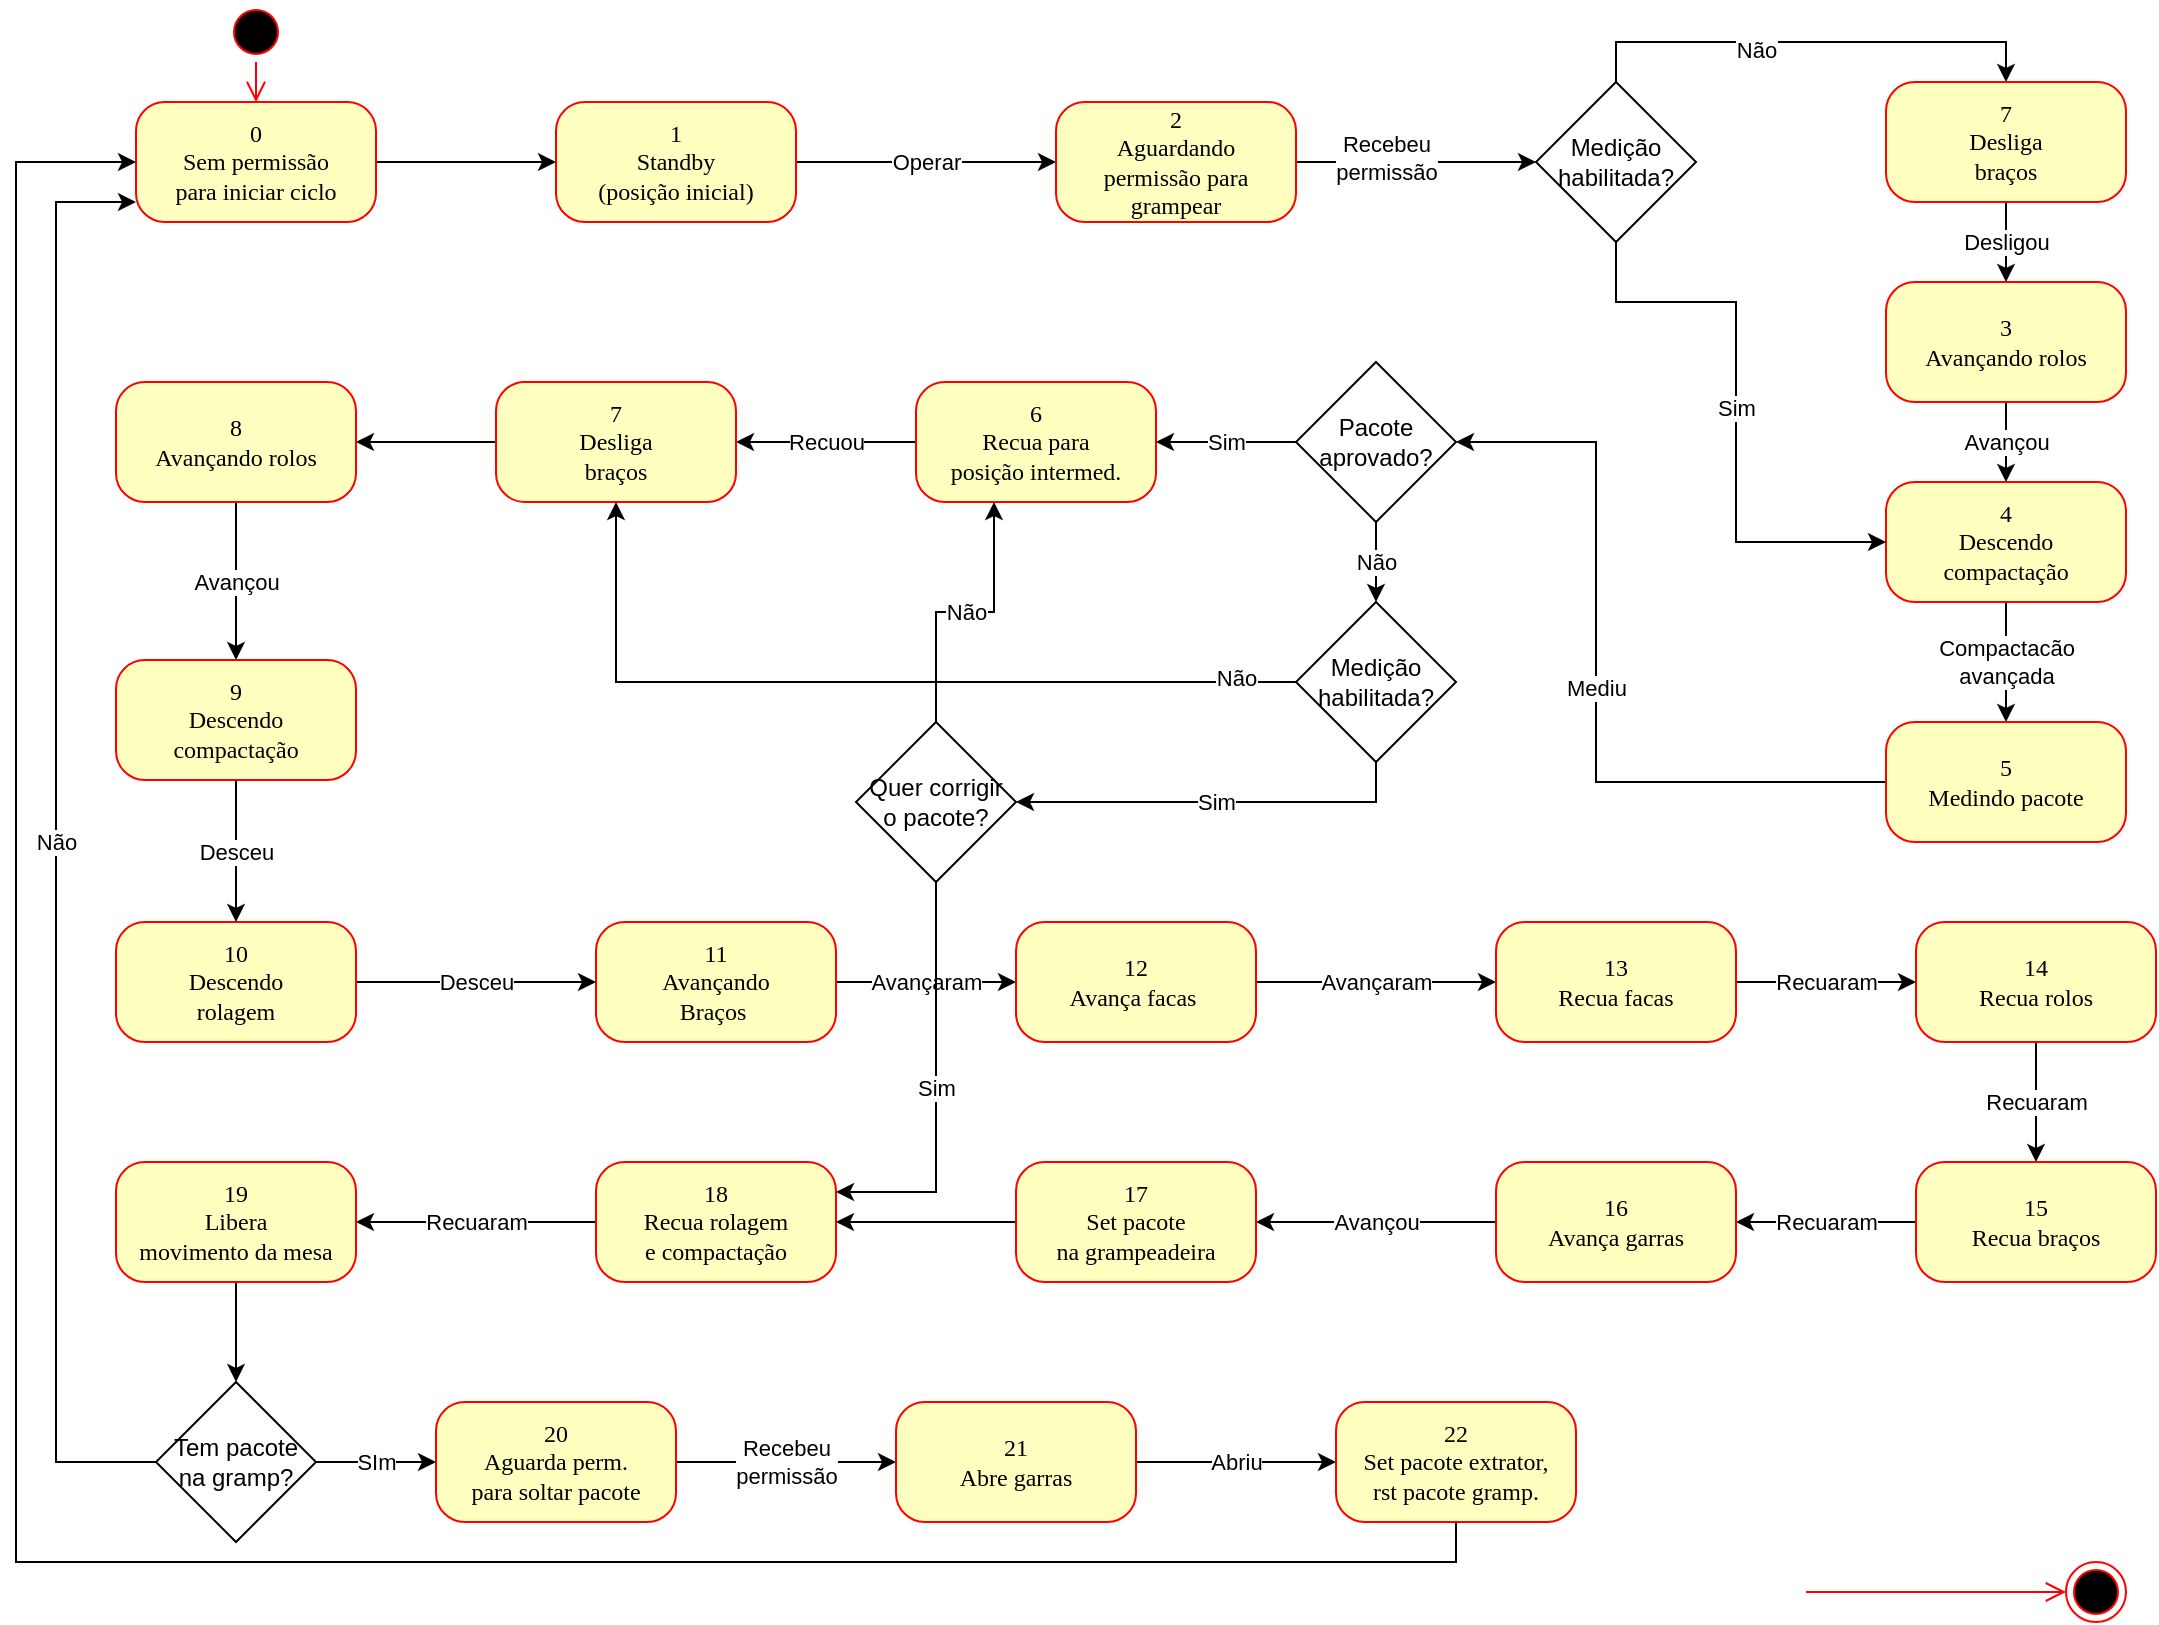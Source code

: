 <mxfile version="20.4.1" type="github">
  <diagram name="Page-1" id="58cdce13-f638-feb5-8d6f-7d28b1aa9fa0">
    <mxGraphModel dx="1221" dy="681" grid="1" gridSize="10" guides="1" tooltips="1" connect="1" arrows="1" fold="1" page="1" pageScale="1" pageWidth="1100" pageHeight="850" background="none" math="0" shadow="0">
      <root>
        <mxCell id="0" />
        <mxCell id="1" parent="0" />
        <mxCell id="382b91b5511bd0f7-1" value="" style="ellipse;html=1;shape=startState;fillColor=#000000;strokeColor=#ff0000;rounded=1;shadow=0;comic=0;labelBackgroundColor=none;fontFamily=Verdana;fontSize=12;fontColor=#000000;align=center;direction=south;" parent="1" vertex="1">
          <mxGeometry x="115" y="10" width="30" height="30" as="geometry" />
        </mxCell>
        <mxCell id="jQokinDUlVYAcxLV8BET-2" value="Operar" style="edgeStyle=orthogonalEdgeStyle;rounded=0;orthogonalLoop=1;jettySize=auto;html=1;entryX=0;entryY=0.5;entryDx=0;entryDy=0;startArrow=none;" parent="1" target="jQokinDUlVYAcxLV8BET-1" edge="1" source="382b91b5511bd0f7-6">
          <mxGeometry relative="1" as="geometry">
            <mxPoint x="300" y="91" as="sourcePoint" />
            <mxPoint x="440" y="91" as="targetPoint" />
          </mxGeometry>
        </mxCell>
        <mxCell id="2a3bc250acf0617d-9" style="edgeStyle=orthogonalEdgeStyle;html=1;labelBackgroundColor=none;endArrow=open;endSize=8;strokeColor=#ff0000;fontFamily=Verdana;fontSize=12;align=left;entryX=0.5;entryY=0;entryDx=0;entryDy=0;" parent="1" source="382b91b5511bd0f7-1" target="s9oWyH8iMVD2X-oMLR95-56" edge="1">
          <mxGeometry relative="1" as="geometry" />
        </mxCell>
        <mxCell id="s9oWyH8iMVD2X-oMLR95-69" value="" style="edgeStyle=orthogonalEdgeStyle;rounded=0;orthogonalLoop=1;jettySize=auto;html=1;" edge="1" parent="1" source="jQokinDUlVYAcxLV8BET-1" target="s9oWyH8iMVD2X-oMLR95-66">
          <mxGeometry relative="1" as="geometry" />
        </mxCell>
        <mxCell id="s9oWyH8iMVD2X-oMLR95-70" value="Recebeu&lt;br&gt;permissão" style="edgeLabel;html=1;align=center;verticalAlign=middle;resizable=0;points=[];" vertex="1" connectable="0" parent="s9oWyH8iMVD2X-oMLR95-69">
          <mxGeometry x="-0.26" y="2" relative="1" as="geometry">
            <mxPoint as="offset" />
          </mxGeometry>
        </mxCell>
        <mxCell id="jQokinDUlVYAcxLV8BET-1" value="2&lt;br&gt;Aguardando&lt;br&gt;permissão para&lt;br&gt;grampear" style="rounded=1;whiteSpace=wrap;html=1;arcSize=24;fillColor=#ffffc0;strokeColor=#ff0000;shadow=0;comic=0;labelBackgroundColor=none;fontFamily=Verdana;fontSize=12;fontColor=#000000;align=center;" parent="1" vertex="1">
          <mxGeometry x="530" y="60" width="120" height="60" as="geometry" />
        </mxCell>
        <mxCell id="jQokinDUlVYAcxLV8BET-8" value="Compactacão&lt;br&gt;avançada" style="edgeStyle=orthogonalEdgeStyle;rounded=0;orthogonalLoop=1;jettySize=auto;html=1;exitX=0.5;exitY=1;exitDx=0;exitDy=0;entryX=0.5;entryY=0;entryDx=0;entryDy=0;" parent="1" source="jQokinDUlVYAcxLV8BET-3" target="jQokinDUlVYAcxLV8BET-7" edge="1">
          <mxGeometry relative="1" as="geometry" />
        </mxCell>
        <mxCell id="jQokinDUlVYAcxLV8BET-3" value="4&lt;br&gt;Descendo&lt;br&gt;compactação" style="rounded=1;whiteSpace=wrap;html=1;arcSize=24;fillColor=#ffffc0;strokeColor=#ff0000;shadow=0;comic=0;labelBackgroundColor=none;fontFamily=Verdana;fontSize=12;fontColor=#000000;align=center;" parent="1" vertex="1">
          <mxGeometry x="945" y="250" width="120" height="60" as="geometry" />
        </mxCell>
        <mxCell id="s9oWyH8iMVD2X-oMLR95-13" value="Mediu" style="edgeStyle=orthogonalEdgeStyle;rounded=0;orthogonalLoop=1;jettySize=auto;html=1;" edge="1" parent="1" source="jQokinDUlVYAcxLV8BET-7" target="s9oWyH8iMVD2X-oMLR95-12">
          <mxGeometry relative="1" as="geometry">
            <Array as="points">
              <mxPoint x="800" y="400" />
              <mxPoint x="800" y="230" />
            </Array>
          </mxGeometry>
        </mxCell>
        <mxCell id="jQokinDUlVYAcxLV8BET-7" value="5&lt;br&gt;Medindo pacote" style="rounded=1;whiteSpace=wrap;html=1;arcSize=24;fillColor=#ffffc0;strokeColor=#ff0000;shadow=0;comic=0;labelBackgroundColor=none;fontFamily=Verdana;fontSize=12;fontColor=#000000;align=center;" parent="1" vertex="1">
          <mxGeometry x="945" y="370" width="120" height="60" as="geometry" />
        </mxCell>
        <mxCell id="s9oWyH8iMVD2X-oMLR95-27" value="Avançaram" style="edgeStyle=orthogonalEdgeStyle;rounded=0;orthogonalLoop=1;jettySize=auto;html=1;" edge="1" parent="1" source="jQokinDUlVYAcxLV8BET-9" target="s9oWyH8iMVD2X-oMLR95-26">
          <mxGeometry relative="1" as="geometry" />
        </mxCell>
        <mxCell id="jQokinDUlVYAcxLV8BET-9" value="11&lt;br&gt;Avançando&lt;br&gt;Braços&amp;nbsp;" style="rounded=1;whiteSpace=wrap;html=1;arcSize=24;fillColor=#ffffc0;strokeColor=#ff0000;shadow=0;comic=0;labelBackgroundColor=none;fontFamily=Verdana;fontSize=12;fontColor=#000000;align=center;" parent="1" vertex="1">
          <mxGeometry x="300" y="470" width="120" height="60" as="geometry" />
        </mxCell>
        <mxCell id="jQokinDUlVYAcxLV8BET-14" value="Recuou" style="edgeStyle=orthogonalEdgeStyle;rounded=0;orthogonalLoop=1;jettySize=auto;html=1;" parent="1" source="jQokinDUlVYAcxLV8BET-11" target="jQokinDUlVYAcxLV8BET-13" edge="1">
          <mxGeometry relative="1" as="geometry">
            <Array as="points">
              <mxPoint x="420" y="230" />
              <mxPoint x="420" y="230" />
            </Array>
          </mxGeometry>
        </mxCell>
        <mxCell id="jQokinDUlVYAcxLV8BET-11" value="6&lt;br&gt;Recua para&lt;br&gt;posição intermed." style="rounded=1;whiteSpace=wrap;html=1;arcSize=24;fillColor=#ffffc0;strokeColor=#ff0000;shadow=0;comic=0;labelBackgroundColor=none;fontFamily=Verdana;fontSize=12;fontColor=#000000;align=center;" parent="1" vertex="1">
          <mxGeometry x="460" y="200" width="120" height="60" as="geometry" />
        </mxCell>
        <mxCell id="s9oWyH8iMVD2X-oMLR95-23" value="Avançou" style="edgeStyle=orthogonalEdgeStyle;rounded=0;orthogonalLoop=1;jettySize=auto;html=1;startArrow=none;" edge="1" parent="1" source="s9oWyH8iMVD2X-oMLR95-74" target="s9oWyH8iMVD2X-oMLR95-22">
          <mxGeometry relative="1" as="geometry" />
        </mxCell>
        <mxCell id="s9oWyH8iMVD2X-oMLR95-76" value="" style="edgeStyle=orthogonalEdgeStyle;rounded=0;orthogonalLoop=1;jettySize=auto;html=1;" edge="1" parent="1" source="jQokinDUlVYAcxLV8BET-13" target="s9oWyH8iMVD2X-oMLR95-74">
          <mxGeometry relative="1" as="geometry" />
        </mxCell>
        <mxCell id="jQokinDUlVYAcxLV8BET-13" value="7&lt;br&gt;Desliga&lt;br&gt;braços" style="rounded=1;whiteSpace=wrap;html=1;arcSize=24;fillColor=#ffffc0;strokeColor=#ff0000;shadow=0;comic=0;labelBackgroundColor=none;fontFamily=Verdana;fontSize=12;fontColor=#000000;align=center;" parent="1" vertex="1">
          <mxGeometry x="250" y="200" width="120" height="60" as="geometry" />
        </mxCell>
        <mxCell id="s9oWyH8iMVD2X-oMLR95-25" value="Desceu" style="edgeStyle=orthogonalEdgeStyle;rounded=0;orthogonalLoop=1;jettySize=auto;html=1;" edge="1" parent="1" source="s9oWyH8iMVD2X-oMLR95-5" target="jQokinDUlVYAcxLV8BET-9">
          <mxGeometry relative="1" as="geometry" />
        </mxCell>
        <mxCell id="s9oWyH8iMVD2X-oMLR95-5" value="10&lt;br&gt;Descendo&lt;br&gt;rolagem" style="rounded=1;whiteSpace=wrap;html=1;arcSize=24;fillColor=#ffffc0;strokeColor=#ff0000;shadow=0;comic=0;labelBackgroundColor=none;fontFamily=Verdana;fontSize=12;fontColor=#000000;align=center;" vertex="1" parent="1">
          <mxGeometry x="60" y="470" width="120" height="60" as="geometry" />
        </mxCell>
        <mxCell id="s9oWyH8iMVD2X-oMLR95-18" value="Avançou" style="edgeStyle=orthogonalEdgeStyle;rounded=0;orthogonalLoop=1;jettySize=auto;html=1;" edge="1" parent="1" source="s9oWyH8iMVD2X-oMLR95-7" target="jQokinDUlVYAcxLV8BET-3">
          <mxGeometry relative="1" as="geometry" />
        </mxCell>
        <mxCell id="s9oWyH8iMVD2X-oMLR95-7" value="3&lt;br&gt;Avançando rolos" style="rounded=1;whiteSpace=wrap;html=1;arcSize=24;fillColor=#ffffc0;strokeColor=#ff0000;shadow=0;comic=0;labelBackgroundColor=none;fontFamily=Verdana;fontSize=12;fontColor=#000000;align=center;" vertex="1" parent="1">
          <mxGeometry x="945" y="150" width="120" height="60" as="geometry" />
        </mxCell>
        <mxCell id="s9oWyH8iMVD2X-oMLR95-20" value="Sim" style="edgeStyle=orthogonalEdgeStyle;rounded=0;orthogonalLoop=1;jettySize=auto;html=1;" edge="1" parent="1" source="s9oWyH8iMVD2X-oMLR95-12" target="jQokinDUlVYAcxLV8BET-11">
          <mxGeometry relative="1" as="geometry" />
        </mxCell>
        <mxCell id="s9oWyH8iMVD2X-oMLR95-94" value="Não" style="edgeStyle=orthogonalEdgeStyle;rounded=0;orthogonalLoop=1;jettySize=auto;html=1;" edge="1" parent="1" source="s9oWyH8iMVD2X-oMLR95-12" target="s9oWyH8iMVD2X-oMLR95-92">
          <mxGeometry relative="1" as="geometry" />
        </mxCell>
        <mxCell id="s9oWyH8iMVD2X-oMLR95-12" value="Pacote&lt;br&gt;aprovado?" style="rhombus;whiteSpace=wrap;html=1;" vertex="1" parent="1">
          <mxGeometry x="650" y="190" width="80" height="80" as="geometry" />
        </mxCell>
        <mxCell id="s9oWyH8iMVD2X-oMLR95-24" value="Desceu" style="edgeStyle=orthogonalEdgeStyle;rounded=0;orthogonalLoop=1;jettySize=auto;html=1;" edge="1" parent="1" source="s9oWyH8iMVD2X-oMLR95-22" target="s9oWyH8iMVD2X-oMLR95-5">
          <mxGeometry relative="1" as="geometry" />
        </mxCell>
        <mxCell id="s9oWyH8iMVD2X-oMLR95-22" value="9&lt;br&gt;Descendo&lt;br&gt;compactação" style="rounded=1;whiteSpace=wrap;html=1;arcSize=24;fillColor=#ffffc0;strokeColor=#ff0000;shadow=0;comic=0;labelBackgroundColor=none;fontFamily=Verdana;fontSize=12;fontColor=#000000;align=center;" vertex="1" parent="1">
          <mxGeometry x="60" y="339" width="120" height="60" as="geometry" />
        </mxCell>
        <mxCell id="s9oWyH8iMVD2X-oMLR95-29" value="Avançaram" style="edgeStyle=orthogonalEdgeStyle;rounded=0;orthogonalLoop=1;jettySize=auto;html=1;entryX=0;entryY=0.5;entryDx=0;entryDy=0;" edge="1" parent="1" source="s9oWyH8iMVD2X-oMLR95-26" target="s9oWyH8iMVD2X-oMLR95-30">
          <mxGeometry relative="1" as="geometry">
            <mxPoint x="730" y="500" as="targetPoint" />
          </mxGeometry>
        </mxCell>
        <mxCell id="s9oWyH8iMVD2X-oMLR95-26" value="12&lt;br&gt;Avança facas&amp;nbsp;" style="rounded=1;whiteSpace=wrap;html=1;arcSize=24;fillColor=#ffffc0;strokeColor=#ff0000;shadow=0;comic=0;labelBackgroundColor=none;fontFamily=Verdana;fontSize=12;fontColor=#000000;align=center;" vertex="1" parent="1">
          <mxGeometry x="510" y="470" width="120" height="60" as="geometry" />
        </mxCell>
        <mxCell id="s9oWyH8iMVD2X-oMLR95-40" value="Recuaram" style="edgeStyle=orthogonalEdgeStyle;rounded=0;orthogonalLoop=1;jettySize=auto;html=1;" edge="1" parent="1" source="s9oWyH8iMVD2X-oMLR95-30" target="s9oWyH8iMVD2X-oMLR95-32">
          <mxGeometry relative="1" as="geometry" />
        </mxCell>
        <mxCell id="s9oWyH8iMVD2X-oMLR95-30" value="13&lt;br&gt;Recua facas" style="rounded=1;whiteSpace=wrap;html=1;arcSize=24;fillColor=#ffffc0;strokeColor=#ff0000;shadow=0;comic=0;labelBackgroundColor=none;fontFamily=Verdana;fontSize=12;fontColor=#000000;align=center;" vertex="1" parent="1">
          <mxGeometry x="750" y="470" width="120" height="60" as="geometry" />
        </mxCell>
        <mxCell id="s9oWyH8iMVD2X-oMLR95-78" value="Recuaram" style="edgeStyle=orthogonalEdgeStyle;rounded=0;orthogonalLoop=1;jettySize=auto;html=1;" edge="1" parent="1" source="s9oWyH8iMVD2X-oMLR95-32" target="s9oWyH8iMVD2X-oMLR95-77">
          <mxGeometry relative="1" as="geometry" />
        </mxCell>
        <mxCell id="s9oWyH8iMVD2X-oMLR95-32" value="14&lt;br&gt;Recua rolos" style="rounded=1;whiteSpace=wrap;html=1;arcSize=24;fillColor=#ffffc0;strokeColor=#ff0000;shadow=0;comic=0;labelBackgroundColor=none;fontFamily=Verdana;fontSize=12;fontColor=#000000;align=center;" vertex="1" parent="1">
          <mxGeometry x="960" y="470" width="120" height="60" as="geometry" />
        </mxCell>
        <mxCell id="382b91b5511bd0f7-6" value="1&lt;br&gt;Standby&lt;br&gt;(posição inicial)" style="rounded=1;whiteSpace=wrap;html=1;arcSize=24;fillColor=#ffffc0;strokeColor=#ff0000;shadow=0;comic=0;labelBackgroundColor=none;fontFamily=Verdana;fontSize=12;fontColor=#000000;align=center;" parent="1" vertex="1">
          <mxGeometry x="280" y="60" width="120" height="60" as="geometry" />
        </mxCell>
        <mxCell id="s9oWyH8iMVD2X-oMLR95-58" value="" style="edgeStyle=orthogonalEdgeStyle;rounded=0;orthogonalLoop=1;jettySize=auto;html=1;" edge="1" parent="1" source="s9oWyH8iMVD2X-oMLR95-56" target="382b91b5511bd0f7-6">
          <mxGeometry relative="1" as="geometry" />
        </mxCell>
        <mxCell id="s9oWyH8iMVD2X-oMLR95-56" value="0&lt;br&gt;Sem permissão&lt;br&gt;para iniciar ciclo" style="rounded=1;whiteSpace=wrap;html=1;arcSize=24;fillColor=#ffffc0;strokeColor=#ff0000;shadow=0;comic=0;labelBackgroundColor=none;fontFamily=Verdana;fontSize=12;fontColor=#000000;align=center;" vertex="1" parent="1">
          <mxGeometry x="70" y="60" width="120" height="60" as="geometry" />
        </mxCell>
        <mxCell id="24f968d109e7d6b4-3" value="" style="ellipse;html=1;shape=endState;fillColor=#000000;strokeColor=#ff0000;rounded=1;shadow=0;comic=0;labelBackgroundColor=none;fontFamily=Verdana;fontSize=12;fontColor=#000000;align=center;" parent="1" vertex="1">
          <mxGeometry x="1035" y="790" width="30" height="30" as="geometry" />
        </mxCell>
        <mxCell id="3cde6dad864a17aa-12" style="edgeStyle=elbowEdgeStyle;html=1;labelBackgroundColor=none;endArrow=open;endSize=8;strokeColor=#ff0000;fontFamily=Verdana;fontSize=12;align=left;" parent="1" target="24f968d109e7d6b4-3" edge="1">
          <mxGeometry relative="1" as="geometry">
            <mxPoint x="905" y="805" as="sourcePoint" />
          </mxGeometry>
        </mxCell>
        <mxCell id="s9oWyH8iMVD2X-oMLR95-72" value="Sim" style="edgeStyle=orthogonalEdgeStyle;rounded=0;orthogonalLoop=1;jettySize=auto;html=1;exitX=0.5;exitY=1;exitDx=0;exitDy=0;entryX=0;entryY=0.5;entryDx=0;entryDy=0;" edge="1" parent="1" source="s9oWyH8iMVD2X-oMLR95-66" target="jQokinDUlVYAcxLV8BET-3">
          <mxGeometry relative="1" as="geometry">
            <Array as="points">
              <mxPoint x="810" y="160" />
              <mxPoint x="870" y="160" />
              <mxPoint x="870" y="280" />
            </Array>
          </mxGeometry>
        </mxCell>
        <mxCell id="s9oWyH8iMVD2X-oMLR95-134" style="edgeStyle=orthogonalEdgeStyle;rounded=0;orthogonalLoop=1;jettySize=auto;html=1;exitX=0.5;exitY=0;exitDx=0;exitDy=0;entryX=0.5;entryY=0;entryDx=0;entryDy=0;" edge="1" parent="1" source="s9oWyH8iMVD2X-oMLR95-66" target="s9oWyH8iMVD2X-oMLR95-130">
          <mxGeometry relative="1" as="geometry" />
        </mxCell>
        <mxCell id="s9oWyH8iMVD2X-oMLR95-135" value="Não" style="edgeLabel;html=1;align=center;verticalAlign=middle;resizable=0;points=[];" vertex="1" connectable="0" parent="s9oWyH8iMVD2X-oMLR95-134">
          <mxGeometry x="-0.246" y="-4" relative="1" as="geometry">
            <mxPoint x="1" as="offset" />
          </mxGeometry>
        </mxCell>
        <mxCell id="s9oWyH8iMVD2X-oMLR95-66" value="Medição&lt;br&gt;habilitada?" style="rhombus;whiteSpace=wrap;html=1;" vertex="1" parent="1">
          <mxGeometry x="770" y="50" width="80" height="80" as="geometry" />
        </mxCell>
        <mxCell id="s9oWyH8iMVD2X-oMLR95-74" value="8&lt;br&gt;Avançando rolos" style="rounded=1;whiteSpace=wrap;html=1;arcSize=24;fillColor=#ffffc0;strokeColor=#ff0000;shadow=0;comic=0;labelBackgroundColor=none;fontFamily=Verdana;fontSize=12;fontColor=#000000;align=center;" vertex="1" parent="1">
          <mxGeometry x="60" y="200" width="120" height="60" as="geometry" />
        </mxCell>
        <mxCell id="s9oWyH8iMVD2X-oMLR95-80" value="Recuaram" style="edgeStyle=orthogonalEdgeStyle;rounded=0;orthogonalLoop=1;jettySize=auto;html=1;entryX=1;entryY=0.5;entryDx=0;entryDy=0;" edge="1" parent="1" source="s9oWyH8iMVD2X-oMLR95-77" target="s9oWyH8iMVD2X-oMLR95-81">
          <mxGeometry relative="1" as="geometry" />
        </mxCell>
        <mxCell id="s9oWyH8iMVD2X-oMLR95-77" value="15&lt;br&gt;Recua braços" style="rounded=1;whiteSpace=wrap;html=1;arcSize=24;fillColor=#ffffc0;strokeColor=#ff0000;shadow=0;comic=0;labelBackgroundColor=none;fontFamily=Verdana;fontSize=12;fontColor=#000000;align=center;" vertex="1" parent="1">
          <mxGeometry x="960" y="590" width="120" height="60" as="geometry" />
        </mxCell>
        <mxCell id="s9oWyH8iMVD2X-oMLR95-107" value="Avançou" style="edgeStyle=orthogonalEdgeStyle;rounded=0;orthogonalLoop=1;jettySize=auto;html=1;" edge="1" parent="1" source="s9oWyH8iMVD2X-oMLR95-81" target="s9oWyH8iMVD2X-oMLR95-105">
          <mxGeometry relative="1" as="geometry" />
        </mxCell>
        <mxCell id="s9oWyH8iMVD2X-oMLR95-81" value="16&lt;br&gt;Avança garras" style="rounded=1;whiteSpace=wrap;html=1;arcSize=24;fillColor=#ffffc0;strokeColor=#ff0000;shadow=0;comic=0;labelBackgroundColor=none;fontFamily=Verdana;fontSize=12;fontColor=#000000;align=center;" vertex="1" parent="1">
          <mxGeometry x="750" y="590" width="120" height="60" as="geometry" />
        </mxCell>
        <mxCell id="s9oWyH8iMVD2X-oMLR95-86" value="Recuaram" style="edgeStyle=orthogonalEdgeStyle;rounded=0;orthogonalLoop=1;jettySize=auto;html=1;" edge="1" parent="1" source="s9oWyH8iMVD2X-oMLR95-83" target="s9oWyH8iMVD2X-oMLR95-85">
          <mxGeometry relative="1" as="geometry" />
        </mxCell>
        <mxCell id="s9oWyH8iMVD2X-oMLR95-83" value="18&lt;br&gt;Recua rolagem&lt;br&gt;e compactação" style="rounded=1;whiteSpace=wrap;html=1;arcSize=24;fillColor=#ffffc0;strokeColor=#ff0000;shadow=0;comic=0;labelBackgroundColor=none;fontFamily=Verdana;fontSize=12;fontColor=#000000;align=center;" vertex="1" parent="1">
          <mxGeometry x="300" y="590" width="120" height="60" as="geometry" />
        </mxCell>
        <mxCell id="s9oWyH8iMVD2X-oMLR95-116" value="" style="edgeStyle=orthogonalEdgeStyle;rounded=0;orthogonalLoop=1;jettySize=auto;html=1;" edge="1" parent="1" source="s9oWyH8iMVD2X-oMLR95-85" target="s9oWyH8iMVD2X-oMLR95-114">
          <mxGeometry relative="1" as="geometry" />
        </mxCell>
        <mxCell id="s9oWyH8iMVD2X-oMLR95-85" value="19&lt;br&gt;Libera&lt;br&gt;movimento da mesa" style="rounded=1;whiteSpace=wrap;html=1;arcSize=24;fillColor=#ffffc0;strokeColor=#ff0000;shadow=0;comic=0;labelBackgroundColor=none;fontFamily=Verdana;fontSize=12;fontColor=#000000;align=center;" vertex="1" parent="1">
          <mxGeometry x="60" y="590" width="120" height="60" as="geometry" />
        </mxCell>
        <mxCell id="s9oWyH8iMVD2X-oMLR95-90" value="Abriu" style="edgeStyle=orthogonalEdgeStyle;rounded=0;orthogonalLoop=1;jettySize=auto;html=1;exitX=1;exitY=0.5;exitDx=0;exitDy=0;" edge="1" parent="1" source="s9oWyH8iMVD2X-oMLR95-120" target="s9oWyH8iMVD2X-oMLR95-89">
          <mxGeometry relative="1" as="geometry">
            <mxPoint x="610.0" y="740.0" as="sourcePoint" />
          </mxGeometry>
        </mxCell>
        <mxCell id="s9oWyH8iMVD2X-oMLR95-123" style="edgeStyle=orthogonalEdgeStyle;rounded=0;orthogonalLoop=1;jettySize=auto;html=1;exitX=0.5;exitY=1;exitDx=0;exitDy=0;entryX=0;entryY=0.5;entryDx=0;entryDy=0;" edge="1" parent="1" source="s9oWyH8iMVD2X-oMLR95-89" target="s9oWyH8iMVD2X-oMLR95-56">
          <mxGeometry relative="1" as="geometry">
            <Array as="points">
              <mxPoint x="730" y="790" />
              <mxPoint x="10" y="790" />
              <mxPoint x="10" y="90" />
            </Array>
          </mxGeometry>
        </mxCell>
        <mxCell id="s9oWyH8iMVD2X-oMLR95-89" value="22&lt;br&gt;Set pacote extrator,&lt;br&gt;rst pacote gramp." style="rounded=1;whiteSpace=wrap;html=1;arcSize=24;fillColor=#ffffc0;strokeColor=#ff0000;shadow=0;comic=0;labelBackgroundColor=none;fontFamily=Verdana;fontSize=12;fontColor=#000000;align=center;" vertex="1" parent="1">
          <mxGeometry x="670" y="710" width="120" height="60" as="geometry" />
        </mxCell>
        <mxCell id="s9oWyH8iMVD2X-oMLR95-98" value="Sim" style="edgeStyle=orthogonalEdgeStyle;rounded=0;orthogonalLoop=1;jettySize=auto;html=1;exitX=0.5;exitY=1;exitDx=0;exitDy=0;" edge="1" parent="1" source="s9oWyH8iMVD2X-oMLR95-92" target="s9oWyH8iMVD2X-oMLR95-96">
          <mxGeometry relative="1" as="geometry" />
        </mxCell>
        <mxCell id="s9oWyH8iMVD2X-oMLR95-124" value="" style="edgeStyle=orthogonalEdgeStyle;rounded=0;orthogonalLoop=1;jettySize=auto;html=1;exitX=0;exitY=0.5;exitDx=0;exitDy=0;entryX=0.5;entryY=1;entryDx=0;entryDy=0;" edge="1" parent="1" source="s9oWyH8iMVD2X-oMLR95-92" target="jQokinDUlVYAcxLV8BET-13">
          <mxGeometry relative="1" as="geometry" />
        </mxCell>
        <mxCell id="s9oWyH8iMVD2X-oMLR95-125" value="Não" style="edgeLabel;html=1;align=center;verticalAlign=middle;resizable=0;points=[];" vertex="1" connectable="0" parent="s9oWyH8iMVD2X-oMLR95-124">
          <mxGeometry x="-0.855" y="-2" relative="1" as="geometry">
            <mxPoint x="1" as="offset" />
          </mxGeometry>
        </mxCell>
        <mxCell id="s9oWyH8iMVD2X-oMLR95-92" value="Medição&lt;br&gt;habilitada?" style="rhombus;whiteSpace=wrap;html=1;" vertex="1" parent="1">
          <mxGeometry x="650" y="310" width="80" height="80" as="geometry" />
        </mxCell>
        <mxCell id="s9oWyH8iMVD2X-oMLR95-99" value="Não" style="edgeStyle=orthogonalEdgeStyle;rounded=0;orthogonalLoop=1;jettySize=auto;html=1;entryX=0.325;entryY=1;entryDx=0;entryDy=0;entryPerimeter=0;" edge="1" parent="1" source="s9oWyH8iMVD2X-oMLR95-96" target="jQokinDUlVYAcxLV8BET-11">
          <mxGeometry relative="1" as="geometry" />
        </mxCell>
        <mxCell id="s9oWyH8iMVD2X-oMLR95-109" value="Sim" style="edgeStyle=orthogonalEdgeStyle;rounded=0;orthogonalLoop=1;jettySize=auto;html=1;exitX=0.5;exitY=1;exitDx=0;exitDy=0;entryX=1;entryY=0.25;entryDx=0;entryDy=0;" edge="1" parent="1" source="s9oWyH8iMVD2X-oMLR95-96" target="s9oWyH8iMVD2X-oMLR95-83">
          <mxGeometry relative="1" as="geometry" />
        </mxCell>
        <mxCell id="s9oWyH8iMVD2X-oMLR95-96" value="Quer corrigir&lt;br&gt;o pacote?" style="rhombus;whiteSpace=wrap;html=1;" vertex="1" parent="1">
          <mxGeometry x="430" y="370" width="80" height="80" as="geometry" />
        </mxCell>
        <mxCell id="s9oWyH8iMVD2X-oMLR95-108" value="" style="edgeStyle=orthogonalEdgeStyle;rounded=0;orthogonalLoop=1;jettySize=auto;html=1;" edge="1" parent="1" source="s9oWyH8iMVD2X-oMLR95-105" target="s9oWyH8iMVD2X-oMLR95-83">
          <mxGeometry relative="1" as="geometry" />
        </mxCell>
        <mxCell id="s9oWyH8iMVD2X-oMLR95-105" value="17&lt;br&gt;Set pacote&lt;br&gt;na grampeadeira" style="rounded=1;whiteSpace=wrap;html=1;arcSize=24;fillColor=#ffffc0;strokeColor=#ff0000;shadow=0;comic=0;labelBackgroundColor=none;fontFamily=Verdana;fontSize=12;fontColor=#000000;align=center;" vertex="1" parent="1">
          <mxGeometry x="510" y="590" width="120" height="60" as="geometry" />
        </mxCell>
        <mxCell id="s9oWyH8iMVD2X-oMLR95-119" value="SIm" style="edgeStyle=orthogonalEdgeStyle;rounded=0;orthogonalLoop=1;jettySize=auto;html=1;" edge="1" parent="1" source="s9oWyH8iMVD2X-oMLR95-114" target="s9oWyH8iMVD2X-oMLR95-118">
          <mxGeometry relative="1" as="geometry" />
        </mxCell>
        <mxCell id="s9oWyH8iMVD2X-oMLR95-122" value="Não" style="edgeStyle=orthogonalEdgeStyle;rounded=0;orthogonalLoop=1;jettySize=auto;html=1;exitX=0;exitY=0.5;exitDx=0;exitDy=0;" edge="1" parent="1" source="s9oWyH8iMVD2X-oMLR95-114">
          <mxGeometry relative="1" as="geometry">
            <mxPoint x="70" y="110" as="targetPoint" />
            <Array as="points">
              <mxPoint x="30" y="740" />
              <mxPoint x="30" y="110" />
              <mxPoint x="70" y="110" />
            </Array>
          </mxGeometry>
        </mxCell>
        <mxCell id="s9oWyH8iMVD2X-oMLR95-114" value="Tem pacote na gramp?" style="rhombus;whiteSpace=wrap;html=1;" vertex="1" parent="1">
          <mxGeometry x="80" y="700" width="80" height="80" as="geometry" />
        </mxCell>
        <mxCell id="s9oWyH8iMVD2X-oMLR95-121" value="Recebeu&lt;br&gt;permissão" style="edgeStyle=orthogonalEdgeStyle;rounded=0;orthogonalLoop=1;jettySize=auto;html=1;" edge="1" parent="1" source="s9oWyH8iMVD2X-oMLR95-118" target="s9oWyH8iMVD2X-oMLR95-120">
          <mxGeometry relative="1" as="geometry" />
        </mxCell>
        <mxCell id="s9oWyH8iMVD2X-oMLR95-118" value="20&lt;br&gt;Aguarda perm.&lt;br&gt;para soltar pacote" style="rounded=1;whiteSpace=wrap;html=1;arcSize=24;fillColor=#ffffc0;strokeColor=#ff0000;shadow=0;comic=0;labelBackgroundColor=none;fontFamily=Verdana;fontSize=12;fontColor=#000000;align=center;" vertex="1" parent="1">
          <mxGeometry x="220" y="710" width="120" height="60" as="geometry" />
        </mxCell>
        <mxCell id="s9oWyH8iMVD2X-oMLR95-120" value="21&lt;br&gt;Abre garras" style="rounded=1;whiteSpace=wrap;html=1;arcSize=24;fillColor=#ffffc0;strokeColor=#ff0000;shadow=0;comic=0;labelBackgroundColor=none;fontFamily=Verdana;fontSize=12;fontColor=#000000;align=center;" vertex="1" parent="1">
          <mxGeometry x="450" y="710" width="120" height="60" as="geometry" />
        </mxCell>
        <mxCell id="s9oWyH8iMVD2X-oMLR95-136" value="Desligou" style="edgeStyle=orthogonalEdgeStyle;rounded=0;orthogonalLoop=1;jettySize=auto;html=1;" edge="1" parent="1" source="s9oWyH8iMVD2X-oMLR95-130" target="s9oWyH8iMVD2X-oMLR95-7">
          <mxGeometry relative="1" as="geometry" />
        </mxCell>
        <mxCell id="s9oWyH8iMVD2X-oMLR95-130" value="7&lt;br&gt;Desliga&lt;br&gt;braços" style="rounded=1;whiteSpace=wrap;html=1;arcSize=24;fillColor=#ffffc0;strokeColor=#ff0000;shadow=0;comic=0;labelBackgroundColor=none;fontFamily=Verdana;fontSize=12;fontColor=#000000;align=center;" vertex="1" parent="1">
          <mxGeometry x="945" y="50" width="120" height="60" as="geometry" />
        </mxCell>
      </root>
    </mxGraphModel>
  </diagram>
</mxfile>
